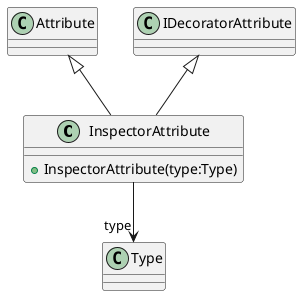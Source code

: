 @startuml
class InspectorAttribute {
    + InspectorAttribute(type:Type)
}
Attribute <|-- InspectorAttribute
IDecoratorAttribute <|-- InspectorAttribute
InspectorAttribute --> "type" Type
@enduml
